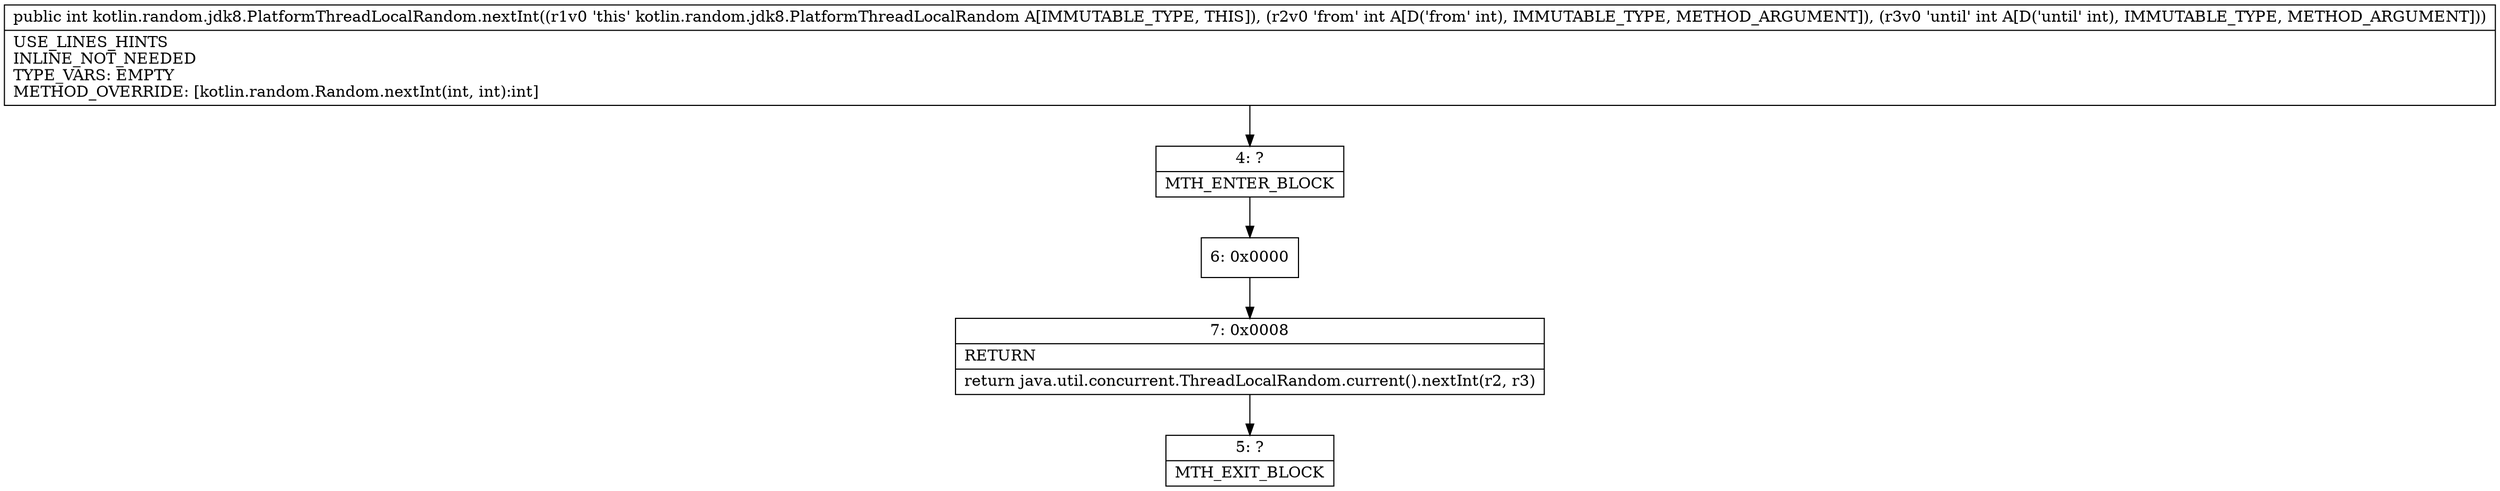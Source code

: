 digraph "CFG forkotlin.random.jdk8.PlatformThreadLocalRandom.nextInt(II)I" {
Node_4 [shape=record,label="{4\:\ ?|MTH_ENTER_BLOCK\l}"];
Node_6 [shape=record,label="{6\:\ 0x0000}"];
Node_7 [shape=record,label="{7\:\ 0x0008|RETURN\l|return java.util.concurrent.ThreadLocalRandom.current().nextInt(r2, r3)\l}"];
Node_5 [shape=record,label="{5\:\ ?|MTH_EXIT_BLOCK\l}"];
MethodNode[shape=record,label="{public int kotlin.random.jdk8.PlatformThreadLocalRandom.nextInt((r1v0 'this' kotlin.random.jdk8.PlatformThreadLocalRandom A[IMMUTABLE_TYPE, THIS]), (r2v0 'from' int A[D('from' int), IMMUTABLE_TYPE, METHOD_ARGUMENT]), (r3v0 'until' int A[D('until' int), IMMUTABLE_TYPE, METHOD_ARGUMENT]))  | USE_LINES_HINTS\lINLINE_NOT_NEEDED\lTYPE_VARS: EMPTY\lMETHOD_OVERRIDE: [kotlin.random.Random.nextInt(int, int):int]\l}"];
MethodNode -> Node_4;Node_4 -> Node_6;
Node_6 -> Node_7;
Node_7 -> Node_5;
}

